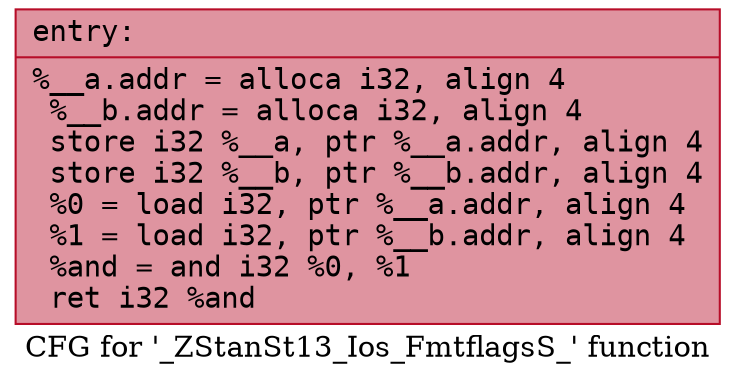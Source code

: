 digraph "CFG for '_ZStanSt13_Ios_FmtflagsS_' function" {
	label="CFG for '_ZStanSt13_Ios_FmtflagsS_' function";

	Node0x561f53d31830 [shape=record,color="#b70d28ff", style=filled, fillcolor="#b70d2870" fontname="Courier",label="{entry:\l|  %__a.addr = alloca i32, align 4\l  %__b.addr = alloca i32, align 4\l  store i32 %__a, ptr %__a.addr, align 4\l  store i32 %__b, ptr %__b.addr, align 4\l  %0 = load i32, ptr %__a.addr, align 4\l  %1 = load i32, ptr %__b.addr, align 4\l  %and = and i32 %0, %1\l  ret i32 %and\l}"];
}
